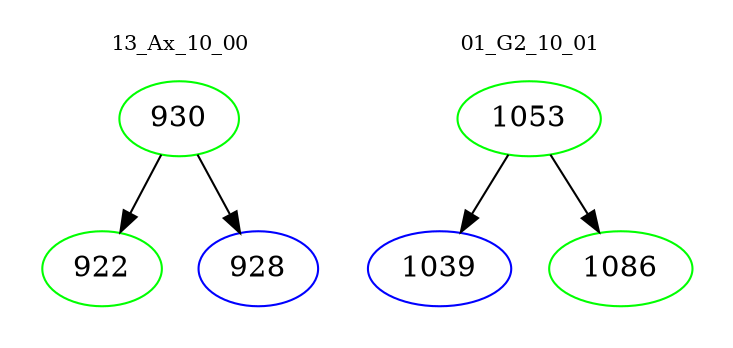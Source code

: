 digraph{
subgraph cluster_0 {
color = white
label = "13_Ax_10_00";
fontsize=10;
T0_930 [label="930", color="green"]
T0_930 -> T0_922 [color="black"]
T0_922 [label="922", color="green"]
T0_930 -> T0_928 [color="black"]
T0_928 [label="928", color="blue"]
}
subgraph cluster_1 {
color = white
label = "01_G2_10_01";
fontsize=10;
T1_1053 [label="1053", color="green"]
T1_1053 -> T1_1039 [color="black"]
T1_1039 [label="1039", color="blue"]
T1_1053 -> T1_1086 [color="black"]
T1_1086 [label="1086", color="green"]
}
}
